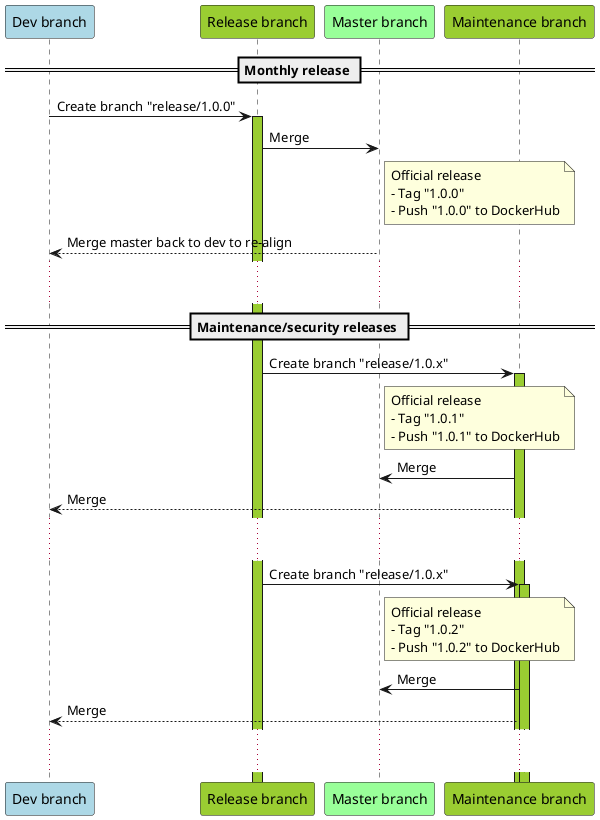 @startuml
!pragma teoz true

== Monthly release ==
participant "Dev branch" as devbranch order 10 #LightBlue
participant "Release branch" as rlsbranch order 20 #YellowGreen
participant "Master branch" as master order 30 #99FF99
participant "Maintenance branch" as maintainbranch order 40 #YellowGreen

{startrc} devbranch -> rlsbranch ++ #YellowGreen: Create branch "release/1.0.0"

rlsbranch -> master: Merge
note right of master
    Official release
    - Tag "1.0.0"
    - Push "1.0.0" to DockerHub
end note

master --> devbranch: Merge master back to dev to re-align

... ...

== Maintenance/security releases ==
rlsbranch -> maintainbranch ++ #YellowGreen: Create branch "release/1.0.x"

note right of master
    Official release
    - Tag "1.0.1"
    - Push "1.0.1" to DockerHub
end note
maintainbranch -> master: Merge
maintainbranch --> devbranch: Merge

... ...

rlsbranch -> maintainbranch ++ #YellowGreen: Create branch "release/1.0.x"

note right of master
    Official release
    - Tag "1.0.2"
    - Push "1.0.2" to DockerHub
end note
maintainbranch -> master: Merge
maintainbranch --> devbranch: Merge

... ...

@enduml
